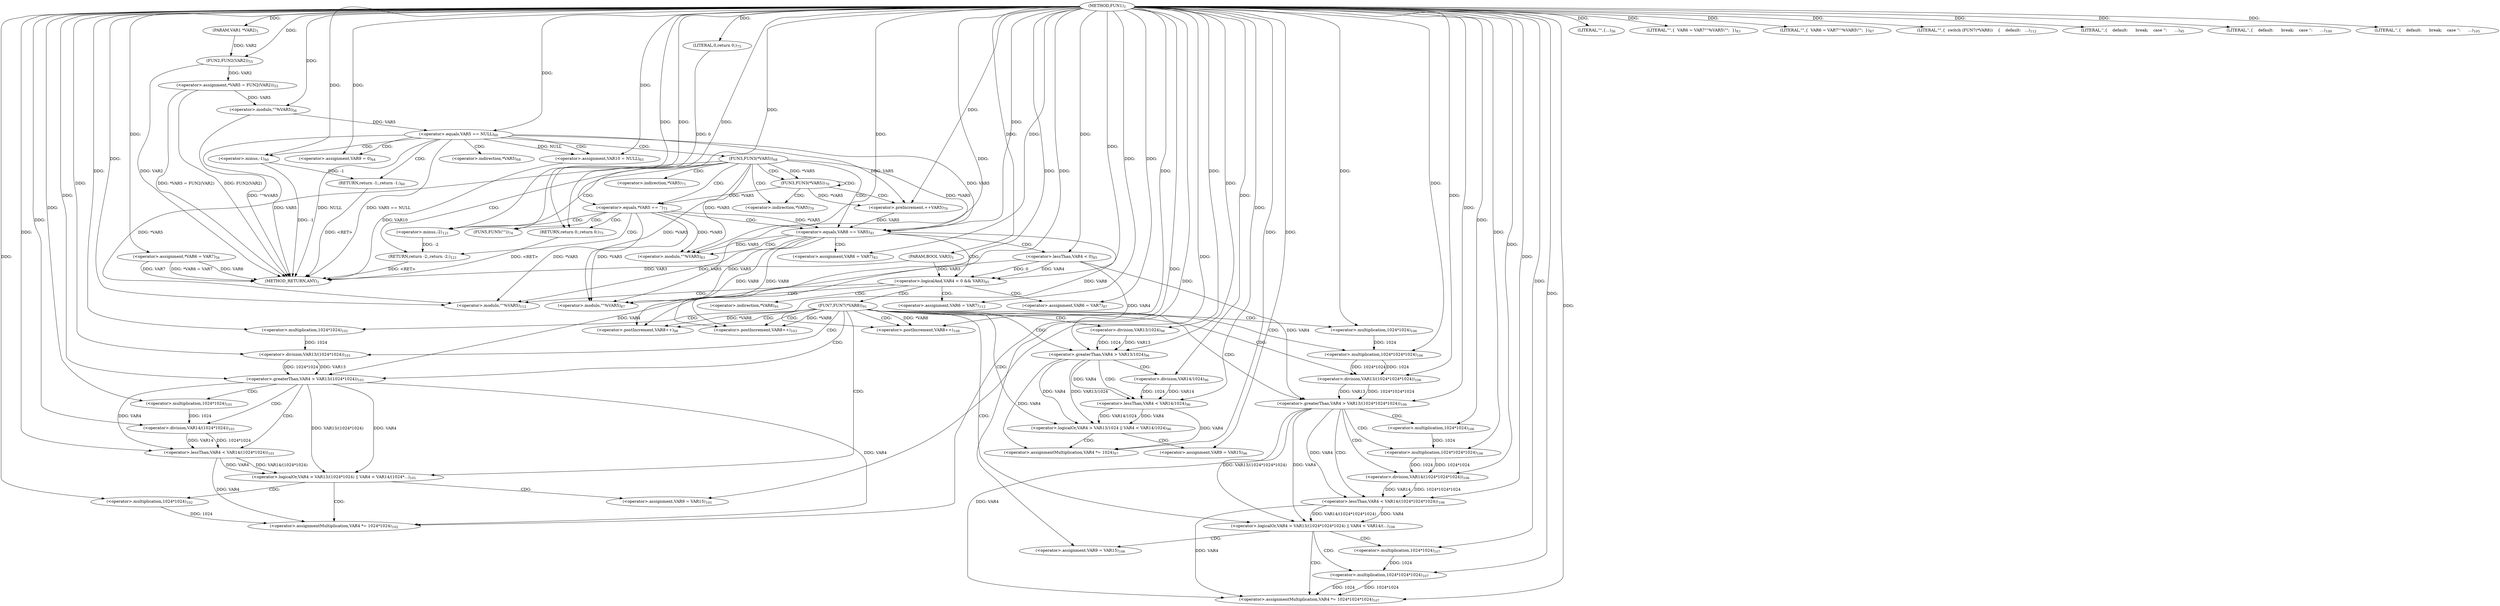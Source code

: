 digraph "FUN1" {  
"8" [label = <(METHOD,FUN1)<SUB>1</SUB>> ]
"206" [label = <(METHOD_RETURN,ANY)<SUB>1</SUB>> ]
"9" [label = <(PARAM,VAR1 *VAR2)<SUB>1</SUB>> ]
"10" [label = <(PARAM,BOOL VAR3)<SUB>1</SUB>> ]
"14" [label = <(&lt;operator&gt;.assignment,*VAR5 = FUN2(VAR2))<SUB>55</SUB>> ]
"19" [label = <(&lt;operator&gt;.assignment,*VAR6 = VAR7)<SUB>56</SUB>> ]
"22" [label = <(&lt;operator&gt;.modulo,&quot;&quot;%VAR5)<SUB>56</SUB>> ]
"25" [label = <(LITERAL,&quot;&quot;,{













































...)<SUB>56</SUB>> ]
"35" [label = <(&lt;operator&gt;.assignment,VAR9 = 0)<SUB>64</SUB>> ]
"38" [label = <(&lt;operator&gt;.assignment,VAR10 = NULL)<SUB>65</SUB>> ]
"203" [label = <(RETURN,return -2;,return -2;)<SUB>121</SUB>> ]
"28" [label = <(&lt;operator&gt;.equals,VAR5 == NULL)<SUB>60</SUB>> ]
"42" [label = <(FUN3,FUN3(*VAR5))<SUB>68</SUB>> ]
"64" [label = <(&lt;operator&gt;.equals,VAR8 == VAR5)<SUB>81</SUB>> ]
"204" [label = <(&lt;operator&gt;.minus,-2)<SUB>121</SUB>> ]
"16" [label = <(FUN2,FUN2(VAR2))<SUB>55</SUB>> ]
"32" [label = <(RETURN,return -1;,return -1;)<SUB>60</SUB>> ]
"68" [label = <(&lt;operator&gt;.assignment,VAR6 = VAR7)<SUB>83</SUB>> ]
"71" [label = <(&lt;operator&gt;.modulo,&quot;&quot;%VAR5)<SUB>83</SUB>> ]
"74" [label = <(LITERAL,&quot;&quot;,{
  VAR6 = VAR7&quot;&quot;%VAR5\&quot;&quot;;
  })<SUB>83</SUB>> ]
"33" [label = <(&lt;operator&gt;.minus,-1)<SUB>60</SUB>> ]
"47" [label = <(FUN3,FUN3(*VAR5))<SUB>70</SUB>> ]
"50" [label = <(&lt;operator&gt;.preIncrement,++VAR5)<SUB>70</SUB>> ]
"53" [label = <(&lt;operator&gt;.equals,*VAR5 == '')<SUB>71</SUB>> ]
"59" [label = <(FUN5,FUN5(&quot;&quot;))<SUB>74</SUB>> ]
"61" [label = <(RETURN,return 0;,return 0;)<SUB>75</SUB>> ]
"78" [label = <(&lt;operator&gt;.logicalAnd,VAR4 &lt; 0 &amp;&amp; VAR3)<SUB>85</SUB>> ]
"62" [label = <(LITERAL,0,return 0;)<SUB>75</SUB>> ]
"84" [label = <(&lt;operator&gt;.assignment,VAR6 = VAR7)<SUB>87</SUB>> ]
"87" [label = <(&lt;operator&gt;.modulo,&quot;&quot;%VAR5)<SUB>87</SUB>> ]
"90" [label = <(LITERAL,&quot;&quot;,{
  VAR6 = VAR7&quot;&quot;%VAR5\&quot;&quot;;
  })<SUB>87</SUB>> ]
"79" [label = <(&lt;operator&gt;.lessThan,VAR4 &lt; 0)<SUB>85</SUB>> ]
"196" [label = <(&lt;operator&gt;.assignment,VAR6 = VAR7)<SUB>112</SUB>> ]
"199" [label = <(&lt;operator&gt;.modulo,&quot;&quot;%VAR5)<SUB>112</SUB>> ]
"202" [label = <(LITERAL,&quot;&quot;,{
  switch (FUN7(*VAR8))
    {
    default:
   ...)<SUB>112</SUB>> ]
"94" [label = <(FUN7,FUN7(*VAR8))<SUB>91</SUB>> ]
"101" [label = <(LITERAL,'',{
    default:
      break;
    case '':
      ...)<SUB>95</SUB>> ]
"123" [label = <(&lt;operator&gt;.postIncrement,VAR8++)<SUB>98</SUB>> ]
"127" [label = <(LITERAL,'',{
    default:
      break;
    case '':
      ...)<SUB>100</SUB>> ]
"155" [label = <(&lt;operator&gt;.postIncrement,VAR8++)<SUB>103</SUB>> ]
"159" [label = <(LITERAL,'',{
    default:
      break;
    case '':
      ...)<SUB>105</SUB>> ]
"193" [label = <(&lt;operator&gt;.postIncrement,VAR8++)<SUB>108</SUB>> ]
"103" [label = <(&lt;operator&gt;.logicalOr,VAR4 &gt; VAR13/1024 || VAR4 &lt; VAR14/1024)<SUB>96</SUB>> ]
"129" [label = <(&lt;operator&gt;.logicalOr,VAR4 &gt; VAR13/(1024*1024) || VAR4 &lt; VAR14/(1024*...)<SUB>101</SUB>> ]
"161" [label = <(&lt;operator&gt;.logicalOr,VAR4 &gt; VAR13/(1024*1024*1024) || VAR4 &lt; VAR14/(...)<SUB>106</SUB>> ]
"115" [label = <(&lt;operator&gt;.assignment,VAR9 = VAR15)<SUB>96</SUB>> ]
"145" [label = <(&lt;operator&gt;.assignment,VAR9 = VAR15)<SUB>101</SUB>> ]
"181" [label = <(&lt;operator&gt;.assignment,VAR9 = VAR15)<SUB>106</SUB>> ]
"104" [label = <(&lt;operator&gt;.greaterThan,VAR4 &gt; VAR13/1024)<SUB>96</SUB>> ]
"109" [label = <(&lt;operator&gt;.lessThan,VAR4 &lt; VAR14/1024)<SUB>96</SUB>> ]
"120" [label = <(&lt;operator&gt;.assignmentMultiplication,VAR4 *= 1024)<SUB>97</SUB>> ]
"130" [label = <(&lt;operator&gt;.greaterThan,VAR4 &gt; VAR13/(1024*1024))<SUB>101</SUB>> ]
"137" [label = <(&lt;operator&gt;.lessThan,VAR4 &lt; VAR14/(1024*1024))<SUB>101</SUB>> ]
"150" [label = <(&lt;operator&gt;.assignmentMultiplication,VAR4 *= 1024*1024)<SUB>102</SUB>> ]
"162" [label = <(&lt;operator&gt;.greaterThan,VAR4 &gt; VAR13/(1024*1024*1024))<SUB>106</SUB>> ]
"171" [label = <(&lt;operator&gt;.lessThan,VAR4 &lt; VAR14/(1024*1024*1024))<SUB>106</SUB>> ]
"186" [label = <(&lt;operator&gt;.assignmentMultiplication,VAR4 *= 1024*1024*1024)<SUB>107</SUB>> ]
"106" [label = <(&lt;operator&gt;.division,VAR13/1024)<SUB>96</SUB>> ]
"111" [label = <(&lt;operator&gt;.division,VAR14/1024)<SUB>96</SUB>> ]
"132" [label = <(&lt;operator&gt;.division,VAR13/(1024*1024))<SUB>101</SUB>> ]
"139" [label = <(&lt;operator&gt;.division,VAR14/(1024*1024))<SUB>101</SUB>> ]
"164" [label = <(&lt;operator&gt;.division,VAR13/(1024*1024*1024))<SUB>106</SUB>> ]
"173" [label = <(&lt;operator&gt;.division,VAR14/(1024*1024*1024))<SUB>106</SUB>> ]
"134" [label = <(&lt;operator&gt;.multiplication,1024*1024)<SUB>101</SUB>> ]
"141" [label = <(&lt;operator&gt;.multiplication,1024*1024)<SUB>101</SUB>> ]
"152" [label = <(&lt;operator&gt;.multiplication,1024*1024)<SUB>102</SUB>> ]
"166" [label = <(&lt;operator&gt;.multiplication,1024*1024*1024)<SUB>106</SUB>> ]
"175" [label = <(&lt;operator&gt;.multiplication,1024*1024*1024)<SUB>106</SUB>> ]
"188" [label = <(&lt;operator&gt;.multiplication,1024*1024*1024)<SUB>107</SUB>> ]
"167" [label = <(&lt;operator&gt;.multiplication,1024*1024)<SUB>106</SUB>> ]
"176" [label = <(&lt;operator&gt;.multiplication,1024*1024)<SUB>106</SUB>> ]
"189" [label = <(&lt;operator&gt;.multiplication,1024*1024)<SUB>107</SUB>> ]
"43" [label = <(&lt;operator&gt;.indirection,*VAR5)<SUB>68</SUB>> ]
"48" [label = <(&lt;operator&gt;.indirection,*VAR5)<SUB>70</SUB>> ]
"54" [label = <(&lt;operator&gt;.indirection,*VAR5)<SUB>71</SUB>> ]
"95" [label = <(&lt;operator&gt;.indirection,*VAR8)<SUB>91</SUB>> ]
  "203" -> "206"  [ label = "DDG: &lt;RET&gt;"] 
  "32" -> "206"  [ label = "DDG: &lt;RET&gt;"] 
  "61" -> "206"  [ label = "DDG: &lt;RET&gt;"] 
  "10" -> "206"  [ label = "DDG: VAR3"] 
  "16" -> "206"  [ label = "DDG: VAR2"] 
  "14" -> "206"  [ label = "DDG: FUN2(VAR2)"] 
  "14" -> "206"  [ label = "DDG: *VAR5 = FUN2(VAR2)"] 
  "19" -> "206"  [ label = "DDG: VAR6"] 
  "19" -> "206"  [ label = "DDG: VAR7"] 
  "19" -> "206"  [ label = "DDG: *VAR6 = VAR7"] 
  "22" -> "206"  [ label = "DDG: &quot;&quot;%VAR5"] 
  "28" -> "206"  [ label = "DDG: VAR5"] 
  "28" -> "206"  [ label = "DDG: NULL"] 
  "28" -> "206"  [ label = "DDG: VAR5 == NULL"] 
  "33" -> "206"  [ label = "DDG: -1"] 
  "38" -> "206"  [ label = "DDG: VAR10"] 
  "8" -> "9"  [ label = "DDG: "] 
  "8" -> "10"  [ label = "DDG: "] 
  "16" -> "14"  [ label = "DDG: VAR2"] 
  "8" -> "19"  [ label = "DDG: "] 
  "8" -> "25"  [ label = "DDG: "] 
  "8" -> "35"  [ label = "DDG: "] 
  "28" -> "38"  [ label = "DDG: NULL"] 
  "8" -> "38"  [ label = "DDG: "] 
  "204" -> "203"  [ label = "DDG: -2"] 
  "8" -> "22"  [ label = "DDG: "] 
  "14" -> "22"  [ label = "DDG: VAR5"] 
  "9" -> "16"  [ label = "DDG: VAR2"] 
  "8" -> "16"  [ label = "DDG: "] 
  "22" -> "28"  [ label = "DDG: VAR5"] 
  "8" -> "28"  [ label = "DDG: "] 
  "33" -> "32"  [ label = "DDG: -1"] 
  "8" -> "64"  [ label = "DDG: "] 
  "28" -> "64"  [ label = "DDG: VAR5"] 
  "42" -> "64"  [ label = "DDG: *VAR5"] 
  "53" -> "64"  [ label = "DDG: *VAR5"] 
  "50" -> "64"  [ label = "DDG: VAR5"] 
  "8" -> "68"  [ label = "DDG: "] 
  "8" -> "74"  [ label = "DDG: "] 
  "8" -> "204"  [ label = "DDG: "] 
  "8" -> "71"  [ label = "DDG: "] 
  "42" -> "71"  [ label = "DDG: *VAR5"] 
  "53" -> "71"  [ label = "DDG: *VAR5"] 
  "64" -> "71"  [ label = "DDG: VAR5"] 
  "8" -> "33"  [ label = "DDG: "] 
  "42" -> "47"  [ label = "DDG: *VAR5"] 
  "28" -> "50"  [ label = "DDG: VAR5"] 
  "47" -> "50"  [ label = "DDG: *VAR5"] 
  "8" -> "50"  [ label = "DDG: "] 
  "47" -> "53"  [ label = "DDG: *VAR5"] 
  "8" -> "53"  [ label = "DDG: "] 
  "62" -> "61"  [ label = "DDG: 0"] 
  "8" -> "61"  [ label = "DDG: "] 
  "8" -> "59"  [ label = "DDG: "] 
  "8" -> "62"  [ label = "DDG: "] 
  "79" -> "78"  [ label = "DDG: VAR4"] 
  "79" -> "78"  [ label = "DDG: 0"] 
  "10" -> "78"  [ label = "DDG: VAR3"] 
  "8" -> "78"  [ label = "DDG: "] 
  "8" -> "84"  [ label = "DDG: "] 
  "8" -> "90"  [ label = "DDG: "] 
  "8" -> "79"  [ label = "DDG: "] 
  "8" -> "87"  [ label = "DDG: "] 
  "42" -> "87"  [ label = "DDG: *VAR5"] 
  "53" -> "87"  [ label = "DDG: *VAR5"] 
  "64" -> "87"  [ label = "DDG: VAR5"] 
  "8" -> "196"  [ label = "DDG: "] 
  "8" -> "202"  [ label = "DDG: "] 
  "8" -> "199"  [ label = "DDG: "] 
  "42" -> "199"  [ label = "DDG: *VAR5"] 
  "53" -> "199"  [ label = "DDG: *VAR5"] 
  "64" -> "199"  [ label = "DDG: VAR5"] 
  "8" -> "101"  [ label = "DDG: "] 
  "8" -> "127"  [ label = "DDG: "] 
  "8" -> "159"  [ label = "DDG: "] 
  "64" -> "123"  [ label = "DDG: VAR8"] 
  "94" -> "123"  [ label = "DDG: *VAR8"] 
  "8" -> "123"  [ label = "DDG: "] 
  "64" -> "155"  [ label = "DDG: VAR8"] 
  "94" -> "155"  [ label = "DDG: *VAR8"] 
  "8" -> "155"  [ label = "DDG: "] 
  "64" -> "193"  [ label = "DDG: VAR8"] 
  "94" -> "193"  [ label = "DDG: *VAR8"] 
  "8" -> "193"  [ label = "DDG: "] 
  "104" -> "103"  [ label = "DDG: VAR4"] 
  "104" -> "103"  [ label = "DDG: VAR13/1024"] 
  "109" -> "103"  [ label = "DDG: VAR4"] 
  "109" -> "103"  [ label = "DDG: VAR14/1024"] 
  "8" -> "115"  [ label = "DDG: "] 
  "130" -> "129"  [ label = "DDG: VAR4"] 
  "130" -> "129"  [ label = "DDG: VAR13/(1024*1024)"] 
  "137" -> "129"  [ label = "DDG: VAR4"] 
  "137" -> "129"  [ label = "DDG: VAR14/(1024*1024)"] 
  "8" -> "145"  [ label = "DDG: "] 
  "162" -> "161"  [ label = "DDG: VAR4"] 
  "162" -> "161"  [ label = "DDG: VAR13/(1024*1024*1024)"] 
  "171" -> "161"  [ label = "DDG: VAR4"] 
  "171" -> "161"  [ label = "DDG: VAR14/(1024*1024*1024)"] 
  "8" -> "181"  [ label = "DDG: "] 
  "79" -> "104"  [ label = "DDG: VAR4"] 
  "8" -> "104"  [ label = "DDG: "] 
  "106" -> "104"  [ label = "DDG: VAR13"] 
  "106" -> "104"  [ label = "DDG: 1024"] 
  "104" -> "109"  [ label = "DDG: VAR4"] 
  "8" -> "109"  [ label = "DDG: "] 
  "111" -> "109"  [ label = "DDG: VAR14"] 
  "111" -> "109"  [ label = "DDG: 1024"] 
  "8" -> "120"  [ label = "DDG: "] 
  "79" -> "130"  [ label = "DDG: VAR4"] 
  "8" -> "130"  [ label = "DDG: "] 
  "132" -> "130"  [ label = "DDG: VAR13"] 
  "132" -> "130"  [ label = "DDG: 1024*1024"] 
  "130" -> "137"  [ label = "DDG: VAR4"] 
  "8" -> "137"  [ label = "DDG: "] 
  "139" -> "137"  [ label = "DDG: VAR14"] 
  "139" -> "137"  [ label = "DDG: 1024*1024"] 
  "152" -> "150"  [ label = "DDG: 1024"] 
  "79" -> "162"  [ label = "DDG: VAR4"] 
  "8" -> "162"  [ label = "DDG: "] 
  "164" -> "162"  [ label = "DDG: VAR13"] 
  "164" -> "162"  [ label = "DDG: 1024*1024*1024"] 
  "162" -> "171"  [ label = "DDG: VAR4"] 
  "8" -> "171"  [ label = "DDG: "] 
  "173" -> "171"  [ label = "DDG: VAR14"] 
  "173" -> "171"  [ label = "DDG: 1024*1024*1024"] 
  "188" -> "186"  [ label = "DDG: 1024*1024"] 
  "188" -> "186"  [ label = "DDG: 1024"] 
  "8" -> "106"  [ label = "DDG: "] 
  "8" -> "111"  [ label = "DDG: "] 
  "104" -> "120"  [ label = "DDG: VAR4"] 
  "109" -> "120"  [ label = "DDG: VAR4"] 
  "8" -> "132"  [ label = "DDG: "] 
  "134" -> "132"  [ label = "DDG: 1024"] 
  "8" -> "139"  [ label = "DDG: "] 
  "141" -> "139"  [ label = "DDG: 1024"] 
  "130" -> "150"  [ label = "DDG: VAR4"] 
  "137" -> "150"  [ label = "DDG: VAR4"] 
  "8" -> "150"  [ label = "DDG: "] 
  "8" -> "164"  [ label = "DDG: "] 
  "166" -> "164"  [ label = "DDG: 1024*1024"] 
  "166" -> "164"  [ label = "DDG: 1024"] 
  "8" -> "173"  [ label = "DDG: "] 
  "175" -> "173"  [ label = "DDG: 1024*1024"] 
  "175" -> "173"  [ label = "DDG: 1024"] 
  "162" -> "186"  [ label = "DDG: VAR4"] 
  "171" -> "186"  [ label = "DDG: VAR4"] 
  "8" -> "186"  [ label = "DDG: "] 
  "8" -> "134"  [ label = "DDG: "] 
  "8" -> "141"  [ label = "DDG: "] 
  "8" -> "152"  [ label = "DDG: "] 
  "167" -> "166"  [ label = "DDG: 1024"] 
  "8" -> "166"  [ label = "DDG: "] 
  "176" -> "175"  [ label = "DDG: 1024"] 
  "8" -> "175"  [ label = "DDG: "] 
  "189" -> "188"  [ label = "DDG: 1024"] 
  "8" -> "188"  [ label = "DDG: "] 
  "8" -> "167"  [ label = "DDG: "] 
  "8" -> "176"  [ label = "DDG: "] 
  "8" -> "189"  [ label = "DDG: "] 
  "28" -> "42"  [ label = "CDG: "] 
  "28" -> "38"  [ label = "CDG: "] 
  "28" -> "35"  [ label = "CDG: "] 
  "28" -> "43"  [ label = "CDG: "] 
  "28" -> "33"  [ label = "CDG: "] 
  "28" -> "32"  [ label = "CDG: "] 
  "42" -> "64"  [ label = "CDG: "] 
  "42" -> "204"  [ label = "CDG: "] 
  "42" -> "54"  [ label = "CDG: "] 
  "42" -> "47"  [ label = "CDG: "] 
  "42" -> "48"  [ label = "CDG: "] 
  "42" -> "53"  [ label = "CDG: "] 
  "42" -> "203"  [ label = "CDG: "] 
  "64" -> "68"  [ label = "CDG: "] 
  "64" -> "79"  [ label = "CDG: "] 
  "64" -> "71"  [ label = "CDG: "] 
  "64" -> "78"  [ label = "CDG: "] 
  "47" -> "50"  [ label = "CDG: "] 
  "47" -> "47"  [ label = "CDG: "] 
  "47" -> "48"  [ label = "CDG: "] 
  "53" -> "64"  [ label = "CDG: "] 
  "53" -> "204"  [ label = "CDG: "] 
  "53" -> "59"  [ label = "CDG: "] 
  "53" -> "61"  [ label = "CDG: "] 
  "53" -> "203"  [ label = "CDG: "] 
  "78" -> "94"  [ label = "CDG: "] 
  "78" -> "84"  [ label = "CDG: "] 
  "78" -> "196"  [ label = "CDG: "] 
  "78" -> "95"  [ label = "CDG: "] 
  "78" -> "87"  [ label = "CDG: "] 
  "78" -> "199"  [ label = "CDG: "] 
  "94" -> "167"  [ label = "CDG: "] 
  "94" -> "161"  [ label = "CDG: "] 
  "94" -> "103"  [ label = "CDG: "] 
  "94" -> "132"  [ label = "CDG: "] 
  "94" -> "104"  [ label = "CDG: "] 
  "94" -> "162"  [ label = "CDG: "] 
  "94" -> "129"  [ label = "CDG: "] 
  "94" -> "134"  [ label = "CDG: "] 
  "94" -> "130"  [ label = "CDG: "] 
  "94" -> "164"  [ label = "CDG: "] 
  "94" -> "155"  [ label = "CDG: "] 
  "94" -> "193"  [ label = "CDG: "] 
  "94" -> "166"  [ label = "CDG: "] 
  "94" -> "123"  [ label = "CDG: "] 
  "94" -> "106"  [ label = "CDG: "] 
  "103" -> "115"  [ label = "CDG: "] 
  "103" -> "120"  [ label = "CDG: "] 
  "129" -> "145"  [ label = "CDG: "] 
  "129" -> "150"  [ label = "CDG: "] 
  "129" -> "152"  [ label = "CDG: "] 
  "161" -> "188"  [ label = "CDG: "] 
  "161" -> "189"  [ label = "CDG: "] 
  "161" -> "181"  [ label = "CDG: "] 
  "161" -> "186"  [ label = "CDG: "] 
  "104" -> "111"  [ label = "CDG: "] 
  "104" -> "109"  [ label = "CDG: "] 
  "130" -> "137"  [ label = "CDG: "] 
  "130" -> "139"  [ label = "CDG: "] 
  "130" -> "141"  [ label = "CDG: "] 
  "162" -> "173"  [ label = "CDG: "] 
  "162" -> "171"  [ label = "CDG: "] 
  "162" -> "176"  [ label = "CDG: "] 
  "162" -> "175"  [ label = "CDG: "] 
}
